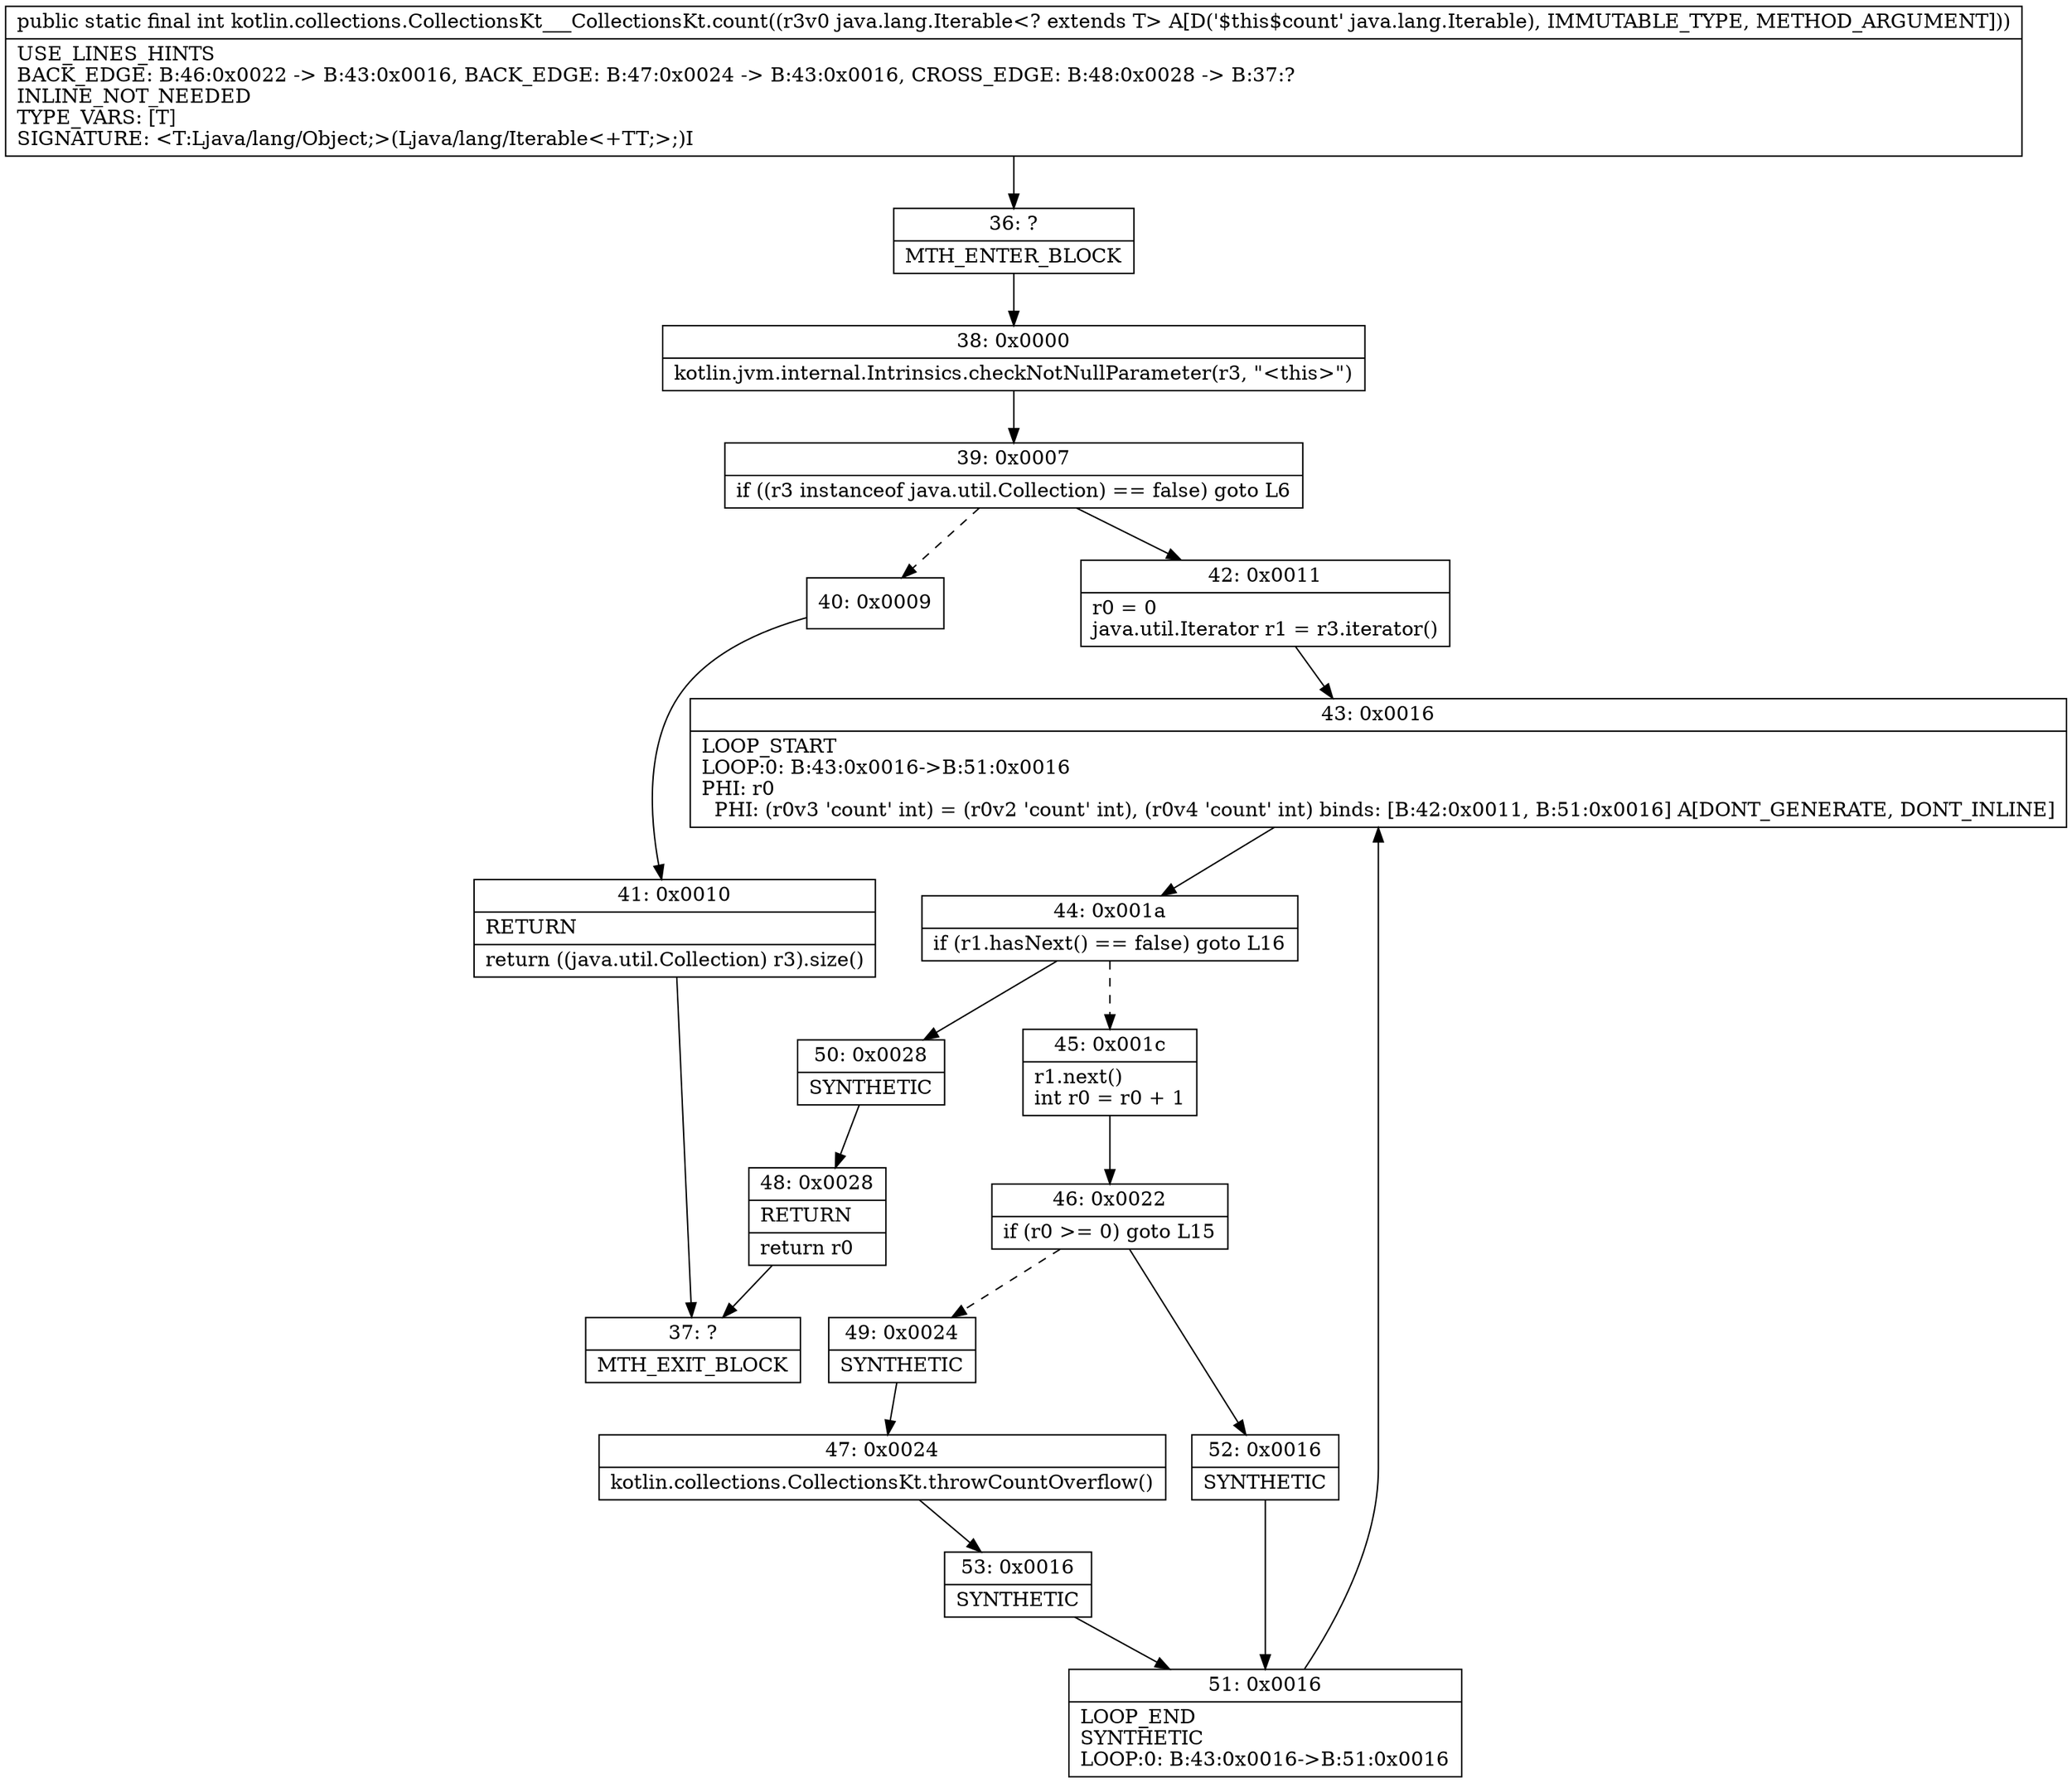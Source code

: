 digraph "CFG forkotlin.collections.CollectionsKt___CollectionsKt.count(Ljava\/lang\/Iterable;)I" {
Node_36 [shape=record,label="{36\:\ ?|MTH_ENTER_BLOCK\l}"];
Node_38 [shape=record,label="{38\:\ 0x0000|kotlin.jvm.internal.Intrinsics.checkNotNullParameter(r3, \"\<this\>\")\l}"];
Node_39 [shape=record,label="{39\:\ 0x0007|if ((r3 instanceof java.util.Collection) == false) goto L6\l}"];
Node_40 [shape=record,label="{40\:\ 0x0009}"];
Node_41 [shape=record,label="{41\:\ 0x0010|RETURN\l|return ((java.util.Collection) r3).size()\l}"];
Node_37 [shape=record,label="{37\:\ ?|MTH_EXIT_BLOCK\l}"];
Node_42 [shape=record,label="{42\:\ 0x0011|r0 = 0\ljava.util.Iterator r1 = r3.iterator()\l}"];
Node_43 [shape=record,label="{43\:\ 0x0016|LOOP_START\lLOOP:0: B:43:0x0016\-\>B:51:0x0016\lPHI: r0 \l  PHI: (r0v3 'count' int) = (r0v2 'count' int), (r0v4 'count' int) binds: [B:42:0x0011, B:51:0x0016] A[DONT_GENERATE, DONT_INLINE]\l}"];
Node_44 [shape=record,label="{44\:\ 0x001a|if (r1.hasNext() == false) goto L16\l}"];
Node_45 [shape=record,label="{45\:\ 0x001c|r1.next()\lint r0 = r0 + 1\l}"];
Node_46 [shape=record,label="{46\:\ 0x0022|if (r0 \>= 0) goto L15\l}"];
Node_49 [shape=record,label="{49\:\ 0x0024|SYNTHETIC\l}"];
Node_47 [shape=record,label="{47\:\ 0x0024|kotlin.collections.CollectionsKt.throwCountOverflow()\l}"];
Node_53 [shape=record,label="{53\:\ 0x0016|SYNTHETIC\l}"];
Node_51 [shape=record,label="{51\:\ 0x0016|LOOP_END\lSYNTHETIC\lLOOP:0: B:43:0x0016\-\>B:51:0x0016\l}"];
Node_52 [shape=record,label="{52\:\ 0x0016|SYNTHETIC\l}"];
Node_50 [shape=record,label="{50\:\ 0x0028|SYNTHETIC\l}"];
Node_48 [shape=record,label="{48\:\ 0x0028|RETURN\l|return r0\l}"];
MethodNode[shape=record,label="{public static final int kotlin.collections.CollectionsKt___CollectionsKt.count((r3v0 java.lang.Iterable\<? extends T\> A[D('$this$count' java.lang.Iterable), IMMUTABLE_TYPE, METHOD_ARGUMENT]))  | USE_LINES_HINTS\lBACK_EDGE: B:46:0x0022 \-\> B:43:0x0016, BACK_EDGE: B:47:0x0024 \-\> B:43:0x0016, CROSS_EDGE: B:48:0x0028 \-\> B:37:?\lINLINE_NOT_NEEDED\lTYPE_VARS: [T]\lSIGNATURE: \<T:Ljava\/lang\/Object;\>(Ljava\/lang\/Iterable\<+TT;\>;)I\l}"];
MethodNode -> Node_36;Node_36 -> Node_38;
Node_38 -> Node_39;
Node_39 -> Node_40[style=dashed];
Node_39 -> Node_42;
Node_40 -> Node_41;
Node_41 -> Node_37;
Node_42 -> Node_43;
Node_43 -> Node_44;
Node_44 -> Node_45[style=dashed];
Node_44 -> Node_50;
Node_45 -> Node_46;
Node_46 -> Node_49[style=dashed];
Node_46 -> Node_52;
Node_49 -> Node_47;
Node_47 -> Node_53;
Node_53 -> Node_51;
Node_51 -> Node_43;
Node_52 -> Node_51;
Node_50 -> Node_48;
Node_48 -> Node_37;
}

